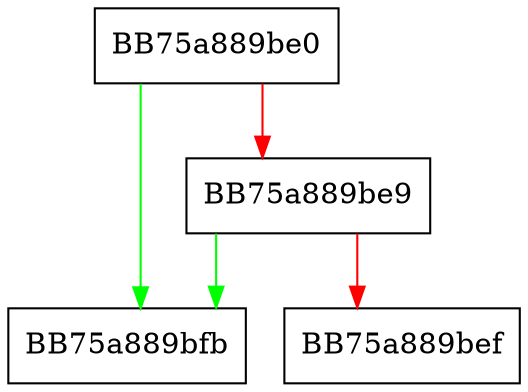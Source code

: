 digraph withBOMSetSize {
  node [shape="box"];
  graph [splines=ortho];
  BB75a889be0 -> BB75a889bfb [color="green"];
  BB75a889be0 -> BB75a889be9 [color="red"];
  BB75a889be9 -> BB75a889bfb [color="green"];
  BB75a889be9 -> BB75a889bef [color="red"];
}